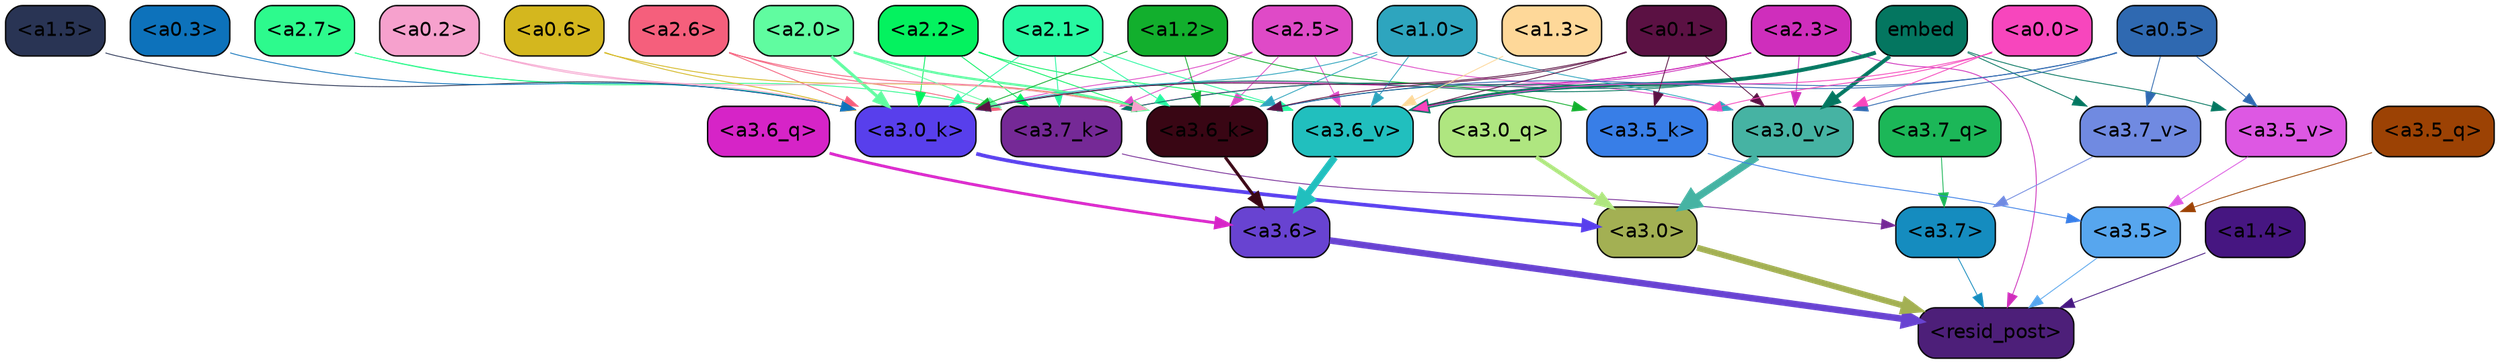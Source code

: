 strict digraph "" {
	graph [bgcolor=transparent,
		layout=dot,
		overlap=false,
		splines=true
	];
	"<a3.7>"	[color=black,
		fillcolor="#158cbf",
		fontname=Helvetica,
		shape=box,
		style="filled, rounded"];
	"<resid_post>"	[color=black,
		fillcolor="#4d1f79",
		fontname=Helvetica,
		shape=box,
		style="filled, rounded"];
	"<a3.7>" -> "<resid_post>"	[color="#158cbf",
		penwidth=0.6];
	"<a3.6>"	[color=black,
		fillcolor="#6843d1",
		fontname=Helvetica,
		shape=box,
		style="filled, rounded"];
	"<a3.6>" -> "<resid_post>"	[color="#6843d1",
		penwidth=4.646730065345764];
	"<a3.5>"	[color=black,
		fillcolor="#57a6ee",
		fontname=Helvetica,
		shape=box,
		style="filled, rounded"];
	"<a3.5>" -> "<resid_post>"	[color="#57a6ee",
		penwidth=0.6];
	"<a3.0>"	[color=black,
		fillcolor="#a3b053",
		fontname=Helvetica,
		shape=box,
		style="filled, rounded"];
	"<a3.0>" -> "<resid_post>"	[color="#a3b053",
		penwidth=4.323132634162903];
	"<a2.3>"	[color=black,
		fillcolor="#cf2ebc",
		fontname=Helvetica,
		shape=box,
		style="filled, rounded"];
	"<a2.3>" -> "<resid_post>"	[color="#cf2ebc",
		penwidth=0.6];
	"<a3.7_k>"	[color=black,
		fillcolor="#752996",
		fontname=Helvetica,
		shape=box,
		style="filled, rounded"];
	"<a2.3>" -> "<a3.7_k>"	[color="#cf2ebc",
		penwidth=0.6];
	"<a3.0_k>"	[color=black,
		fillcolor="#583fec",
		fontname=Helvetica,
		shape=box,
		style="filled, rounded"];
	"<a2.3>" -> "<a3.0_k>"	[color="#cf2ebc",
		penwidth=0.6];
	"<a3.6_v>"	[color=black,
		fillcolor="#21bfbe",
		fontname=Helvetica,
		shape=box,
		style="filled, rounded"];
	"<a2.3>" -> "<a3.6_v>"	[color="#cf2ebc",
		penwidth=0.6];
	"<a3.0_v>"	[color=black,
		fillcolor="#46b3a3",
		fontname=Helvetica,
		shape=box,
		style="filled, rounded"];
	"<a2.3>" -> "<a3.0_v>"	[color="#cf2ebc",
		penwidth=0.6];
	"<a1.4>"	[color=black,
		fillcolor="#461681",
		fontname=Helvetica,
		shape=box,
		style="filled, rounded"];
	"<a1.4>" -> "<resid_post>"	[color="#461681",
		penwidth=0.6];
	"<a3.7_q>"	[color=black,
		fillcolor="#1cb758",
		fontname=Helvetica,
		shape=box,
		style="filled, rounded"];
	"<a3.7_q>" -> "<a3.7>"	[color="#1cb758",
		penwidth=0.6];
	"<a3.6_q>"	[color=black,
		fillcolor="#d624c7",
		fontname=Helvetica,
		shape=box,
		style="filled, rounded"];
	"<a3.6_q>" -> "<a3.6>"	[color="#d624c7",
		penwidth=2.03758105635643];
	"<a3.5_q>"	[color=black,
		fillcolor="#9c4204",
		fontname=Helvetica,
		shape=box,
		style="filled, rounded"];
	"<a3.5_q>" -> "<a3.5>"	[color="#9c4204",
		penwidth=0.6];
	"<a3.0_q>"	[color=black,
		fillcolor="#afe680",
		fontname=Helvetica,
		shape=box,
		style="filled, rounded"];
	"<a3.0_q>" -> "<a3.0>"	[color="#afe680",
		penwidth=2.8638100624084473];
	"<a3.7_k>" -> "<a3.7>"	[color="#752996",
		penwidth=0.6];
	"<a3.6_k>"	[color=black,
		fillcolor="#390614",
		fontname=Helvetica,
		shape=box,
		style="filled, rounded"];
	"<a3.6_k>" -> "<a3.6>"	[color="#390614",
		penwidth=2.174198240041733];
	"<a3.5_k>"	[color=black,
		fillcolor="#387ee7",
		fontname=Helvetica,
		shape=box,
		style="filled, rounded"];
	"<a3.5_k>" -> "<a3.5>"	[color="#387ee7",
		penwidth=0.6];
	"<a3.0_k>" -> "<a3.0>"	[color="#583fec",
		penwidth=2.6274144649505615];
	"<a3.7_v>"	[color=black,
		fillcolor="#708ae1",
		fontname=Helvetica,
		shape=box,
		style="filled, rounded"];
	"<a3.7_v>" -> "<a3.7>"	[color="#708ae1",
		penwidth=0.6];
	"<a3.6_v>" -> "<a3.6>"	[color="#21bfbe",
		penwidth=5.002329230308533];
	"<a3.5_v>"	[color=black,
		fillcolor="#dd58e3",
		fontname=Helvetica,
		shape=box,
		style="filled, rounded"];
	"<a3.5_v>" -> "<a3.5>"	[color="#dd58e3",
		penwidth=0.6];
	"<a3.0_v>" -> "<a3.0>"	[color="#46b3a3",
		penwidth=5.188832879066467];
	"<a2.7>"	[color=black,
		fillcolor="#2dfa8d",
		fontname=Helvetica,
		shape=box,
		style="filled, rounded"];
	"<a2.7>" -> "<a3.7_k>"	[color="#2dfa8d",
		penwidth=0.6];
	"<a2.7>" -> "<a3.0_k>"	[color="#2dfa8d",
		penwidth=0.6];
	"<a2.6>"	[color=black,
		fillcolor="#f55f7c",
		fontname=Helvetica,
		shape=box,
		style="filled, rounded"];
	"<a2.6>" -> "<a3.7_k>"	[color="#f55f7c",
		penwidth=0.6];
	"<a2.6>" -> "<a3.6_k>"	[color="#f55f7c",
		penwidth=0.6];
	"<a2.6>" -> "<a3.0_k>"	[color="#f55f7c",
		penwidth=0.6];
	"<a2.5>"	[color=black,
		fillcolor="#df4ac7",
		fontname=Helvetica,
		shape=box,
		style="filled, rounded"];
	"<a2.5>" -> "<a3.7_k>"	[color="#df4ac7",
		penwidth=0.6];
	"<a2.5>" -> "<a3.6_k>"	[color="#df4ac7",
		penwidth=0.6];
	"<a2.5>" -> "<a3.0_k>"	[color="#df4ac7",
		penwidth=0.6];
	"<a2.5>" -> "<a3.6_v>"	[color="#df4ac7",
		penwidth=0.6];
	"<a2.5>" -> "<a3.0_v>"	[color="#df4ac7",
		penwidth=0.6];
	"<a2.2>"	[color=black,
		fillcolor="#04f25f",
		fontname=Helvetica,
		shape=box,
		style="filled, rounded"];
	"<a2.2>" -> "<a3.7_k>"	[color="#04f25f",
		penwidth=0.6];
	"<a2.2>" -> "<a3.6_k>"	[color="#04f25f",
		penwidth=0.6];
	"<a2.2>" -> "<a3.0_k>"	[color="#04f25f",
		penwidth=0.6];
	"<a2.2>" -> "<a3.6_v>"	[color="#04f25f",
		penwidth=0.6];
	"<a2.1>"	[color=black,
		fillcolor="#27f9a1",
		fontname=Helvetica,
		shape=box,
		style="filled, rounded"];
	"<a2.1>" -> "<a3.7_k>"	[color="#27f9a1",
		penwidth=0.6];
	"<a2.1>" -> "<a3.6_k>"	[color="#27f9a1",
		penwidth=0.6];
	"<a2.1>" -> "<a3.0_k>"	[color="#27f9a1",
		penwidth=0.6];
	"<a2.1>" -> "<a3.6_v>"	[color="#27f9a1",
		penwidth=0.6];
	"<a2.0>"	[color=black,
		fillcolor="#60fca0",
		fontname=Helvetica,
		shape=box,
		style="filled, rounded"];
	"<a2.0>" -> "<a3.7_k>"	[color="#60fca0",
		penwidth=0.6];
	"<a2.0>" -> "<a3.6_k>"	[color="#60fca0",
		penwidth=1.6454488784074783];
	"<a2.0>" -> "<a3.0_k>"	[color="#60fca0",
		penwidth=2.2218968719244003];
	embed	[color=black,
		fillcolor="#047660",
		fontname=Helvetica,
		shape=box,
		style="filled, rounded"];
	embed -> "<a3.7_k>"	[color="#047660",
		penwidth=0.6];
	embed -> "<a3.6_k>"	[color="#047660",
		penwidth=0.6];
	embed -> "<a3.0_k>"	[color="#047660",
		penwidth=0.6];
	embed -> "<a3.7_v>"	[color="#047660",
		penwidth=0.6];
	embed -> "<a3.6_v>"	[color="#047660",
		penwidth=2.8301228284835815];
	embed -> "<a3.5_v>"	[color="#047660",
		penwidth=0.6];
	embed -> "<a3.0_v>"	[color="#047660",
		penwidth=2.7660785913467407];
	"<a1.2>"	[color=black,
		fillcolor="#12af2d",
		fontname=Helvetica,
		shape=box,
		style="filled, rounded"];
	"<a1.2>" -> "<a3.6_k>"	[color="#12af2d",
		penwidth=0.6];
	"<a1.2>" -> "<a3.5_k>"	[color="#12af2d",
		penwidth=0.6];
	"<a1.2>" -> "<a3.0_k>"	[color="#12af2d",
		penwidth=0.6];
	"<a1.0>"	[color=black,
		fillcolor="#2ea5be",
		fontname=Helvetica,
		shape=box,
		style="filled, rounded"];
	"<a1.0>" -> "<a3.6_k>"	[color="#2ea5be",
		penwidth=0.6];
	"<a1.0>" -> "<a3.0_k>"	[color="#2ea5be",
		penwidth=0.6];
	"<a1.0>" -> "<a3.6_v>"	[color="#2ea5be",
		penwidth=0.6];
	"<a1.0>" -> "<a3.0_v>"	[color="#2ea5be",
		penwidth=0.6];
	"<a0.6>"	[color=black,
		fillcolor="#d4b71e",
		fontname=Helvetica,
		shape=box,
		style="filled, rounded"];
	"<a0.6>" -> "<a3.6_k>"	[color="#d4b71e",
		penwidth=0.6];
	"<a0.6>" -> "<a3.0_k>"	[color="#d4b71e",
		penwidth=0.6];
	"<a0.5>"	[color=black,
		fillcolor="#2f69b1",
		fontname=Helvetica,
		shape=box,
		style="filled, rounded"];
	"<a0.5>" -> "<a3.6_k>"	[color="#2f69b1",
		penwidth=0.6];
	"<a0.5>" -> "<a3.7_v>"	[color="#2f69b1",
		penwidth=0.6];
	"<a0.5>" -> "<a3.6_v>"	[color="#2f69b1",
		penwidth=0.6];
	"<a0.5>" -> "<a3.5_v>"	[color="#2f69b1",
		penwidth=0.6];
	"<a0.5>" -> "<a3.0_v>"	[color="#2f69b1",
		penwidth=0.6124261617660522];
	"<a0.2>"	[color=black,
		fillcolor="#f6a1cd",
		fontname=Helvetica,
		shape=box,
		style="filled, rounded"];
	"<a0.2>" -> "<a3.6_k>"	[color="#f6a1cd",
		penwidth=0.6];
	"<a0.2>" -> "<a3.0_k>"	[color="#f6a1cd",
		penwidth=0.6];
	"<a0.1>"	[color=black,
		fillcolor="#5b1143",
		fontname=Helvetica,
		shape=box,
		style="filled, rounded"];
	"<a0.1>" -> "<a3.6_k>"	[color="#5b1143",
		penwidth=0.6];
	"<a0.1>" -> "<a3.5_k>"	[color="#5b1143",
		penwidth=0.6];
	"<a0.1>" -> "<a3.0_k>"	[color="#5b1143",
		penwidth=0.6];
	"<a0.1>" -> "<a3.6_v>"	[color="#5b1143",
		penwidth=0.6];
	"<a0.1>" -> "<a3.0_v>"	[color="#5b1143",
		penwidth=0.6];
	"<a0.0>"	[color=black,
		fillcolor="#f746bd",
		fontname=Helvetica,
		shape=box,
		style="filled, rounded"];
	"<a0.0>" -> "<a3.5_k>"	[color="#f746bd",
		penwidth=0.6];
	"<a0.0>" -> "<a3.6_v>"	[color="#f746bd",
		penwidth=0.6];
	"<a0.0>" -> "<a3.0_v>"	[color="#f746bd",
		penwidth=0.6];
	"<a1.5>"	[color=black,
		fillcolor="#293454",
		fontname=Helvetica,
		shape=box,
		style="filled, rounded"];
	"<a1.5>" -> "<a3.0_k>"	[color="#293454",
		penwidth=0.6];
	"<a0.3>"	[color=black,
		fillcolor="#0d72bb",
		fontname=Helvetica,
		shape=box,
		style="filled, rounded"];
	"<a0.3>" -> "<a3.0_k>"	[color="#0d72bb",
		penwidth=0.6];
	"<a1.3>"	[color=black,
		fillcolor="#fed899",
		fontname=Helvetica,
		shape=box,
		style="filled, rounded"];
	"<a1.3>" -> "<a3.6_v>"	[color="#fed899",
		penwidth=0.6];
}
